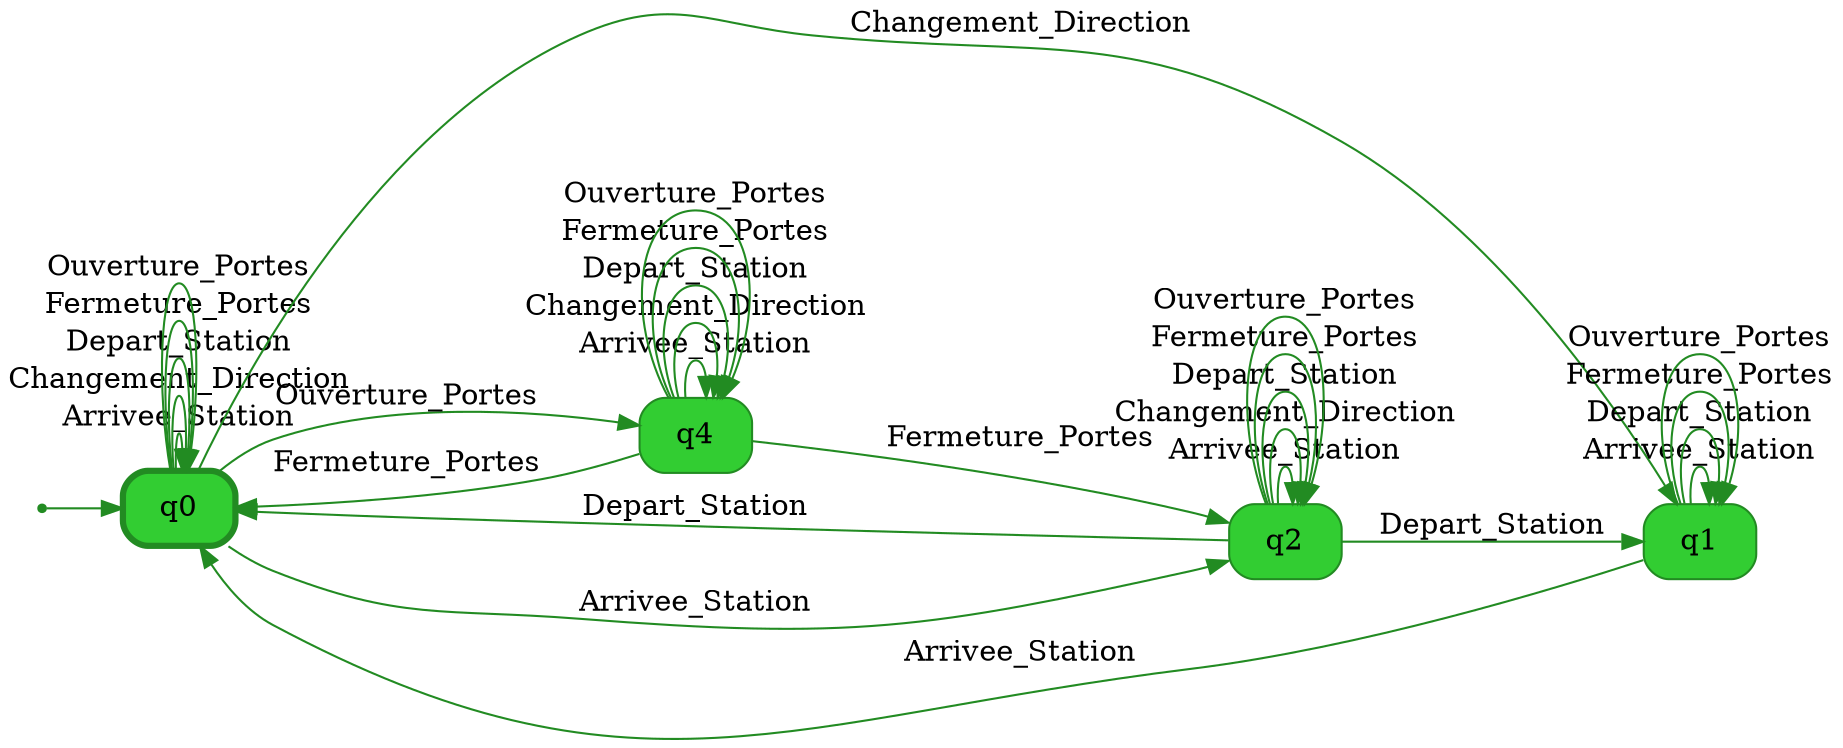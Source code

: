 digraph g {

	rankdir="LR"

	__invisible__[shape="point", color="forestgreen"]
	q0[label="q0", shape="box", style="rounded, filled", color="forestgreen", fillcolor="limegreen", penwidth=3] // Initial
	q1[label="q1", shape="box", style="rounded, filled", color="forestgreen", fillcolor="limegreen"]
	q2[label="q2", shape="box", style="rounded, filled", color="forestgreen", fillcolor="limegreen"]
	q4[label="q4", shape="box", style="rounded, filled", color="forestgreen", fillcolor="limegreen"]

	__invisible__ -> q0[color="forestgreen"]
	q0 -> q0[label="Arrivee_Station", color="forestgreen"]
	q0 -> q0[label="Changement_Direction", color="forestgreen"]
	q0 -> q0[label="Depart_Station", color="forestgreen"]
	q0 -> q0[label="Fermeture_Portes", color="forestgreen"]
	q0 -> q0[label="Ouverture_Portes", color="forestgreen"]
	q0 -> q1[label="Changement_Direction", color="forestgreen"]
	q1 -> q1[label="Arrivee_Station", color="forestgreen"]
	q1 -> q1[label="Depart_Station", color="forestgreen"]
	q1 -> q1[label="Fermeture_Portes", color="forestgreen"]
	q1 -> q1[label="Ouverture_Portes", color="forestgreen"]
	q1 -> q0[label="Arrivee_Station", color="forestgreen"]
	q0 -> q2[label="Arrivee_Station", color="forestgreen"]
	q2 -> q2[label="Arrivee_Station", color="forestgreen"]
	q2 -> q2[label="Changement_Direction", color="forestgreen"]
	q2 -> q2[label="Depart_Station", color="forestgreen"]
	q2 -> q2[label="Fermeture_Portes", color="forestgreen"]
	q2 -> q2[label="Ouverture_Portes", color="forestgreen"]
	q2 -> q0[label="Depart_Station", color="forestgreen"]
	q2 -> q1[label="Depart_Station", color="forestgreen"]
	q0 -> q4[label="Ouverture_Portes", color="forestgreen"]
	q4 -> q4[label="Arrivee_Station", color="forestgreen"]
	q4 -> q4[label="Changement_Direction", color="forestgreen"]
	q4 -> q4[label="Depart_Station", color="forestgreen"]
	q4 -> q4[label="Fermeture_Portes", color="forestgreen"]
	q4 -> q4[label="Ouverture_Portes", color="forestgreen"]
	q4 -> q0[label="Fermeture_Portes", color="forestgreen"]
	q4 -> q2[label="Fermeture_Portes", color="forestgreen"]

}
